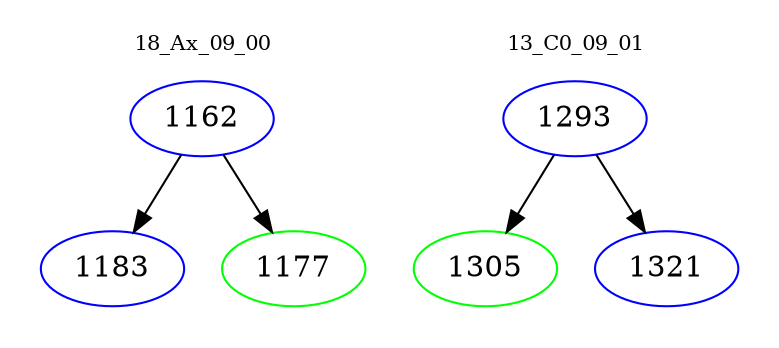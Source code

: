 digraph{
subgraph cluster_0 {
color = white
label = "18_Ax_09_00";
fontsize=10;
T0_1162 [label="1162", color="blue"]
T0_1162 -> T0_1183 [color="black"]
T0_1183 [label="1183", color="blue"]
T0_1162 -> T0_1177 [color="black"]
T0_1177 [label="1177", color="green"]
}
subgraph cluster_1 {
color = white
label = "13_C0_09_01";
fontsize=10;
T1_1293 [label="1293", color="blue"]
T1_1293 -> T1_1305 [color="black"]
T1_1305 [label="1305", color="green"]
T1_1293 -> T1_1321 [color="black"]
T1_1321 [label="1321", color="blue"]
}
}

